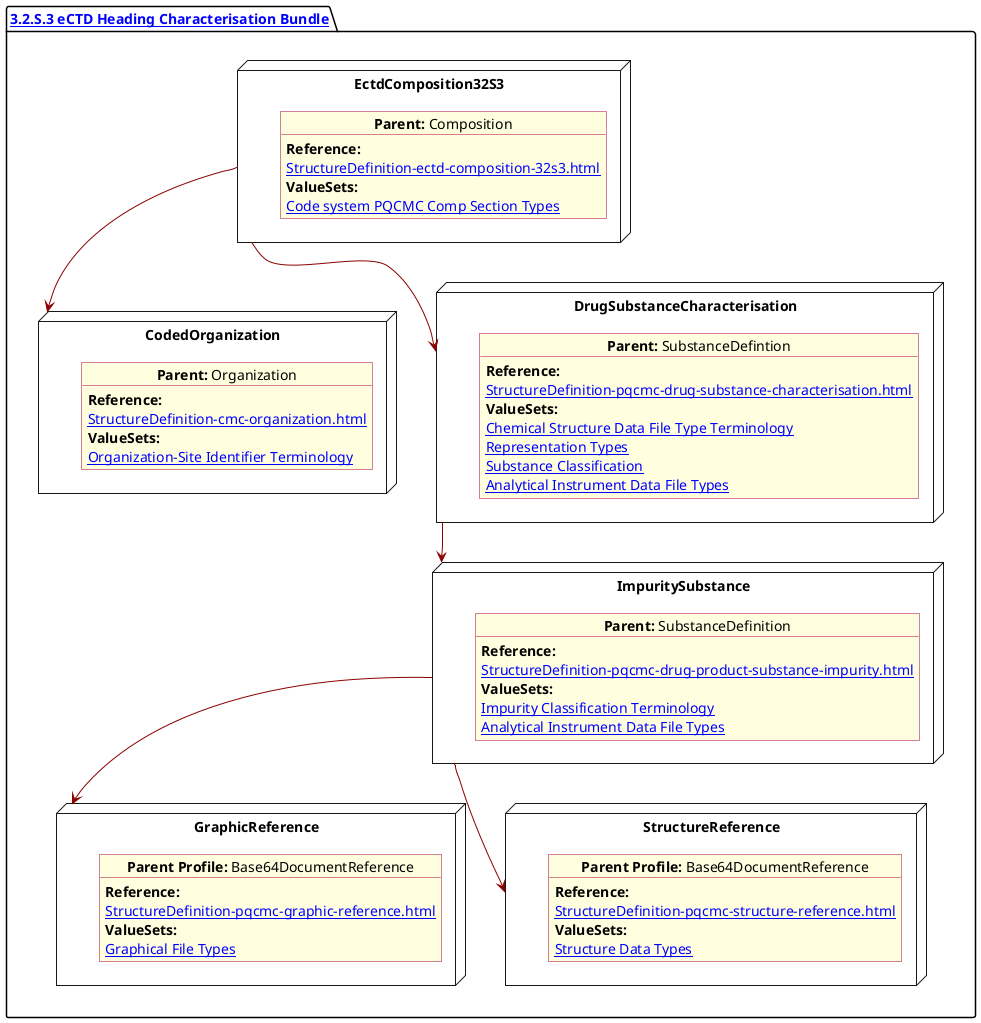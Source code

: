 @startuml SubstanceImpurity
allowmixing
'Mixed model of use case and object
skinparam svgDimensionStyle false
skinparam ObjectBackgroundColor LightYellow
skinparam ObjectBorderColor #A80036
skinparam activityDiamondBorderColor #A80036
skinparam activityDiamondBackgroundColor lawnGreen
skinparam ClassBorderThickness 4

package "[[StructureDefinition-cmc-ectd-document-32s3.html 3.2.S.3 eCTD Heading Characterisation Bundle]]" as NODES {

  node "EctdComposition32S3" as N1 {

    object "**Parent:** Composition" as obj1 {
      **Reference:**
      [[StructureDefinition-ectd-composition-32s3.html]]
      **ValueSets:**
      [[ValueSet-cmc-comp-section-types-vs.html Code system PQCMC Comp Section Types]]
    }
  }
  node "CodedOrganization" as NSO {

    object "**Parent:** Organization" as objAu {
      **Reference:**
      [[StructureDefinition-cmc-organization.html]]
      **ValueSets:**
      [[ValueSet-pqcmc-org-identifier-type-terminology.html Organization-Site Identifier Terminology]]
    }
  }

  node "DrugSubstanceCharacterisation" as NN {

    object "**Parent:** SubstanceDefintion" as obj3 {

      **Reference:**
      [[StructureDefinition-pqcmc-drug-substance-characterisation.html]]
      **ValueSets:**
      [[ValueSet-pqcmc-chemical-structure-datafile-type-terminology.html Chemical Structure Data File Type Terminology]]
      [[ValueSet-pqcmc-representation-types.html Representation Types]]
      [[ValueSet-substance-classification.html Substance Classification]]
      [[ValueSet-pqcmc-analytical-instrument-data-types.html Analytical Instrument Data File Types]]
    }
  }

  node "ImpuritySubstance" as N6 {

    object "**Parent:** SubstanceDefinition" as obj2 {
      **Reference:**
      [[StructureDefinition-pqcmc-drug-product-substance-impurity.html]]
      **ValueSets:**
      [[ValueSet-pqcmc-impurity-classification-terminology.html Impurity Classification Terminology]]
      [[ValueSet-pqcmc-analytical-instrument-data-types.html Analytical Instrument Data File Types]]
    }
  }
  node "GraphicReference" as NB64 {

    object "**Parent Profile:** Base64DocumentReference"  as obj64 {
      **Reference:**
      [[StructureDefinition-pqcmc-graphic-reference.html]]
      **ValueSets:**
      [[ValueSet-pqcmc-graphical-file-types.html Graphical File Types]]
    }
  }
  node "StructureReference" as NBstruc {

    object "**Parent Profile:** Base64DocumentReference"  as objb64 {
      **Reference:**
      [[StructureDefinition-pqcmc-structure-reference.html]]
        **ValueSets:**
        [[ValueSet-pqcmc-structure-data-types.html Structure Data Types]]
    }
  }

  N1 -[#darkred]-> NSO
  NN -[#darkred]-> N6
  N1 -[#darkred]-> NN
  N6 -[#darkred]-> NB64
  N6 -[#darkred]-> NBstruc
}
@enduml